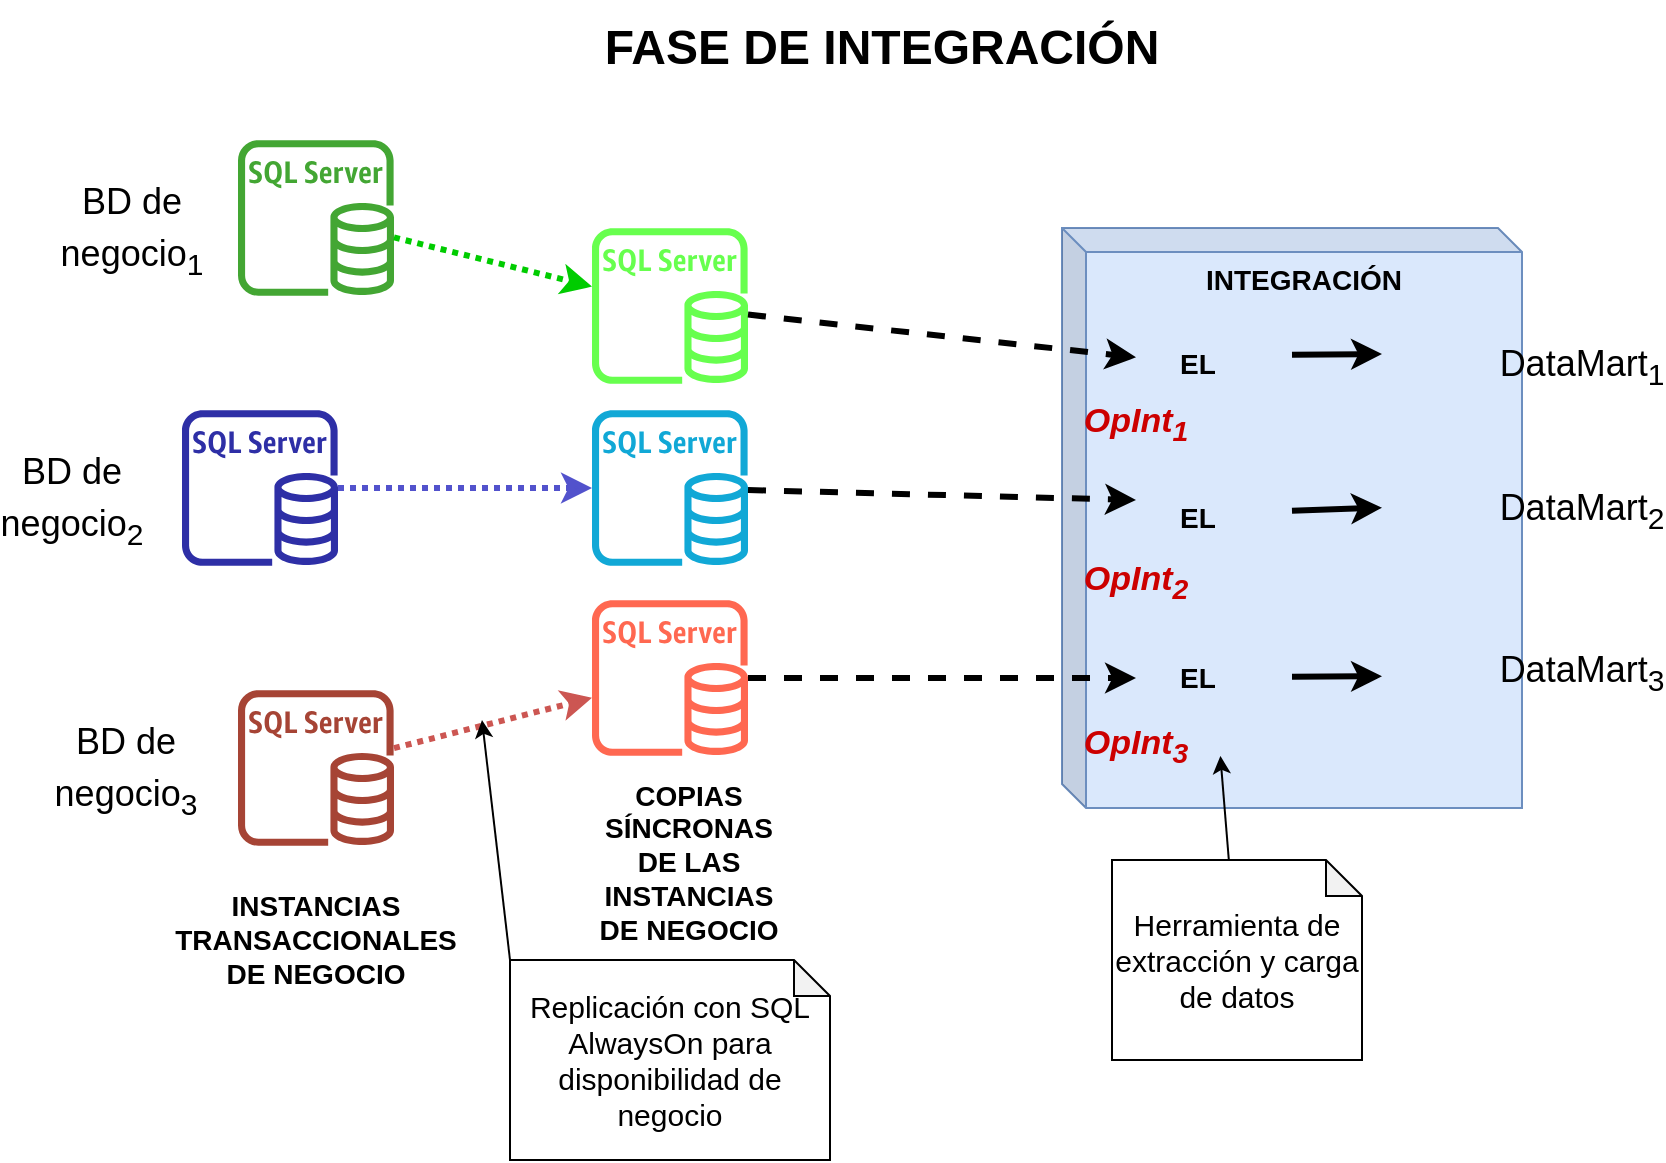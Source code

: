 <mxfile version="12.6.2" type="github"><diagram id="zAjmlugo1MvI0f-fDMH5" name="Page-1"><mxGraphModel dx="806" dy="695" grid="1" gridSize="10" guides="1" tooltips="1" connect="1" arrows="1" fold="1" page="1" pageScale="1" pageWidth="1169" pageHeight="827" math="0" shadow="0"><root><mxCell id="0"/><mxCell id="1" parent="0"/><mxCell id="2" value="&lt;div&gt;&lt;font size=&quot;1&quot;&gt;&lt;b style=&quot;font-size: 14px&quot;&gt;INTEGRACIÓN&lt;/b&gt;&lt;/font&gt;&lt;/div&gt;&lt;div&gt;&lt;br&gt;&lt;/div&gt;&lt;div&gt;&lt;br&gt;&lt;/div&gt;&lt;div&gt;&lt;br&gt;&lt;/div&gt;&lt;div&gt;&lt;br&gt;&lt;/div&gt;&lt;div&gt;&lt;br&gt;&lt;/div&gt;&lt;div&gt;&lt;br&gt;&lt;/div&gt;&lt;div&gt;&lt;br&gt;&lt;/div&gt;&lt;div&gt;&lt;br&gt;&lt;/div&gt;&lt;div&gt;&lt;br&gt;&lt;/div&gt;&lt;div&gt;&lt;br&gt;&lt;/div&gt;&lt;div&gt;&lt;br&gt;&lt;/div&gt;&lt;div&gt;&lt;br&gt;&lt;/div&gt;&lt;div&gt;&lt;br&gt;&lt;/div&gt;&lt;div&gt;&lt;br&gt;&lt;/div&gt;&lt;div&gt;&lt;br&gt;&lt;/div&gt;&lt;div&gt;&lt;br&gt;&lt;/div&gt;" style="shape=cube;whiteSpace=wrap;html=1;boundedLbl=1;backgroundOutline=1;darkOpacity=0.05;darkOpacity2=0.1;fontSize=13;fillColor=#dae8fc;strokeColor=#6c8ebf;size=12;" parent="1" vertex="1"><mxGeometry x="550" y="174" width="230" height="290" as="geometry"/></mxCell><mxCell id="3" value="" style="outlineConnect=0;fontColor=#232F3E;gradientColor=none;fillColor=#2E2FA6;strokeColor=none;dashed=0;verticalLabelPosition=bottom;verticalAlign=top;align=center;html=1;fontSize=12;fontStyle=0;aspect=fixed;pointerEvents=1;shape=mxgraph.aws4.rds_sql_server_instance;" parent="1" vertex="1"><mxGeometry x="110" y="265" width="78" height="78" as="geometry"/></mxCell><mxCell id="4" value="" style="outlineConnect=0;fontColor=#232F3E;gradientColor=none;fillColor=#11A8D6;strokeColor=none;dashed=0;verticalLabelPosition=bottom;verticalAlign=top;align=center;html=1;fontSize=12;fontStyle=0;aspect=fixed;pointerEvents=1;shape=mxgraph.aws4.rds_sql_server_instance;" parent="1" vertex="1"><mxGeometry x="315" y="265" width="78" height="78" as="geometry"/></mxCell><mxCell id="5" value="" style="shape=image;html=1;verticalAlign=top;verticalLabelPosition=bottom;labelBackgroundColor=#ffffff;imageAspect=0;aspect=fixed;image=https://cdn3.iconfinder.com/data/icons/linecons-free-vector-icons-pack/32/data-128.png;fillColor=#CC0000;" parent="1" vertex="1"><mxGeometry x="710" y="212" width="50" height="50" as="geometry"/></mxCell><mxCell id="6" value="" style="shape=image;html=1;verticalAlign=top;verticalLabelPosition=bottom;labelBackgroundColor=#ffffff;imageAspect=0;aspect=fixed;image=https://cdn4.iconfinder.com/data/icons/LUMINIGHT/business/png/128/filter_data.png;fillColor=#CC0000;rotation=-91;" parent="1" vertex="1"><mxGeometry x="587" y="199" width="78" height="78" as="geometry"/></mxCell><mxCell id="7" value="" style="outlineConnect=0;fontColor=#232F3E;gradientColor=none;fillColor=#43A633;strokeColor=none;dashed=0;verticalLabelPosition=bottom;verticalAlign=top;align=center;html=1;fontSize=12;fontStyle=0;aspect=fixed;pointerEvents=1;shape=mxgraph.aws4.rds_sql_server_instance;" parent="1" vertex="1"><mxGeometry x="138" y="130" width="78" height="78" as="geometry"/></mxCell><mxCell id="8" value="" style="outlineConnect=0;fontColor=#232F3E;gradientColor=none;fillColor=#A64435;strokeColor=none;dashed=0;verticalLabelPosition=bottom;verticalAlign=top;align=center;html=1;fontSize=12;fontStyle=0;aspect=fixed;pointerEvents=1;shape=mxgraph.aws4.rds_sql_server_instance;" parent="1" vertex="1"><mxGeometry x="138" y="405" width="78" height="78" as="geometry"/></mxCell><mxCell id="9" value="" style="outlineConnect=0;fontColor=#232F3E;gradientColor=none;fillColor=#FF6851;strokeColor=none;dashed=0;verticalLabelPosition=bottom;verticalAlign=top;align=center;html=1;fontSize=12;fontStyle=0;aspect=fixed;pointerEvents=1;shape=mxgraph.aws4.rds_sql_server_instance;" parent="1" vertex="1"><mxGeometry x="315" y="360" width="78" height="78" as="geometry"/></mxCell><mxCell id="10" value="" style="outlineConnect=0;fontColor=#232F3E;gradientColor=none;fillColor=#67FF4E;strokeColor=none;dashed=0;verticalLabelPosition=bottom;verticalAlign=top;align=center;html=1;fontSize=12;fontStyle=0;aspect=fixed;pointerEvents=1;shape=mxgraph.aws4.rds_sql_server_instance;" parent="1" vertex="1"><mxGeometry x="315" y="174" width="78" height="78" as="geometry"/></mxCell><mxCell id="11" value="" style="endArrow=classic;html=1;strokeWidth=3;dashed=1;dashPattern=1 1;strokeColor=#00CC00;" parent="1" source="7" target="10" edge="1"><mxGeometry width="50" height="50" relative="1" as="geometry"><mxPoint x="108" y="550" as="sourcePoint"/><mxPoint x="158" y="500" as="targetPoint"/></mxGeometry></mxCell><mxCell id="12" value="&lt;div style=&quot;font-size: 14px;&quot;&gt;INSTANCIAS&lt;/div&gt;&lt;div style=&quot;font-size: 14px;&quot;&gt;TRANSACCIONALES&lt;/div&gt;&lt;div style=&quot;font-size: 14px;&quot;&gt;DE NEGOCIO&lt;br style=&quot;font-size: 14px;&quot;&gt;&lt;/div&gt;" style="text;html=1;strokeColor=none;fillColor=none;align=center;verticalAlign=middle;whiteSpace=wrap;rounded=0;fontStyle=1;fontSize=14;" parent="1" vertex="1"><mxGeometry x="157" y="520" width="40" height="20" as="geometry"/></mxCell><mxCell id="13" value="" style="endArrow=classic;html=1;strokeWidth=3;dashed=1;dashPattern=1 1;strokeColor=#5252CC;" parent="1" source="3" target="4" edge="1"><mxGeometry width="50" height="50" relative="1" as="geometry"><mxPoint x="226" y="188.695" as="sourcePoint"/><mxPoint x="325" y="213.305" as="targetPoint"/></mxGeometry></mxCell><mxCell id="14" value="" style="endArrow=classic;html=1;strokeWidth=3;dashed=1;dashPattern=1 1;strokeColor=#CC5652;" parent="1" source="8" target="9" edge="1"><mxGeometry width="50" height="50" relative="1" as="geometry"><mxPoint x="198" y="314" as="sourcePoint"/><mxPoint x="325" y="314" as="targetPoint"/></mxGeometry></mxCell><mxCell id="15" value="&lt;div style=&quot;font-size: 14px;&quot;&gt;COPIAS SÍNCRONAS DE LAS INSTANCIAS DE NEGOCIO&lt;br style=&quot;font-size: 14px;&quot;&gt;&lt;/div&gt;" style="text;html=1;strokeColor=none;fillColor=none;align=center;verticalAlign=middle;whiteSpace=wrap;rounded=0;fontStyle=1;fontSize=14;" parent="1" vertex="1"><mxGeometry x="311" y="481" width="105" height="20" as="geometry"/></mxCell><mxCell id="16" value="Replicación con SQL AlwaysOn para disponibilidad de negocio" style="shape=note;whiteSpace=wrap;html=1;backgroundOutline=1;darkOpacity=0.05;size=18;fontSize=15;" parent="1" vertex="1"><mxGeometry x="274" y="540" width="160" height="100" as="geometry"/></mxCell><mxCell id="17" value="" style="endArrow=classic;html=1;strokeColor=#000000;strokeWidth=1;fontSize=13;exitX=0;exitY=0;exitDx=0;exitDy=0;exitPerimeter=0;" parent="1" source="16" edge="1"><mxGeometry width="50" height="50" relative="1" as="geometry"><mxPoint x="110" y="710" as="sourcePoint"/><mxPoint x="260" y="420" as="targetPoint"/></mxGeometry></mxCell><mxCell id="18" value="&lt;font style=&quot;font-size: 24px&quot;&gt;FASE DE INTEGRACIÓN&lt;/font&gt;" style="text;html=1;strokeColor=none;fillColor=none;align=center;verticalAlign=middle;whiteSpace=wrap;rounded=0;fontSize=33;fontStyle=1" parent="1" vertex="1"><mxGeometry x="230" y="70" width="460" height="20" as="geometry"/></mxCell><mxCell id="19" value="" style="shape=image;html=1;verticalAlign=top;verticalLabelPosition=bottom;labelBackgroundColor=#ffffff;imageAspect=0;aspect=fixed;image=https://cdn3.iconfinder.com/data/icons/linecons-free-vector-icons-pack/32/data-128.png;fillColor=#CC0000;" parent="1" vertex="1"><mxGeometry x="710" y="288" width="50" height="50" as="geometry"/></mxCell><mxCell id="20" value="" style="shape=image;html=1;verticalAlign=top;verticalLabelPosition=bottom;labelBackgroundColor=#ffffff;imageAspect=0;aspect=fixed;image=https://cdn4.iconfinder.com/data/icons/LUMINIGHT/business/png/128/filter_data.png;fillColor=#CC0000;rotation=-91;" parent="1" vertex="1"><mxGeometry x="587" y="277" width="78" height="78" as="geometry"/></mxCell><mxCell id="21" value="" style="shape=image;html=1;verticalAlign=top;verticalLabelPosition=bottom;labelBackgroundColor=#ffffff;imageAspect=0;aspect=fixed;image=https://cdn3.iconfinder.com/data/icons/linecons-free-vector-icons-pack/32/data-128.png;fillColor=#CC0000;" parent="1" vertex="1"><mxGeometry x="710" y="373" width="50" height="50" as="geometry"/></mxCell><mxCell id="22" value="" style="shape=image;html=1;verticalAlign=top;verticalLabelPosition=bottom;labelBackgroundColor=#ffffff;imageAspect=0;aspect=fixed;image=https://cdn4.iconfinder.com/data/icons/LUMINIGHT/business/png/128/filter_data.png;fillColor=#CC0000;rotation=-91;" parent="1" vertex="1"><mxGeometry x="587" y="360" width="78" height="78" as="geometry"/></mxCell><mxCell id="23" value="" style="endArrow=classic;html=1;strokeWidth=3;dashed=1;strokeColor=#000000;entryX=0.5;entryY=0;entryDx=0;entryDy=0;" parent="1" source="10" target="6" edge="1"><mxGeometry width="50" height="50" relative="1" as="geometry"><mxPoint x="480" y="160" as="sourcePoint"/><mxPoint x="520" y="260" as="targetPoint"/></mxGeometry></mxCell><mxCell id="24" value="" style="endArrow=classic;html=1;strokeWidth=3;dashed=1;strokeColor=#000000;" parent="1" source="4" edge="1"><mxGeometry width="50" height="50" relative="1" as="geometry"><mxPoint x="393" y="300.298" as="sourcePoint"/><mxPoint x="587" y="310" as="targetPoint"/></mxGeometry></mxCell><mxCell id="25" value="" style="endArrow=classic;html=1;strokeWidth=3;dashed=1;strokeColor=#000000;" parent="1" source="9" target="22" edge="1"><mxGeometry width="50" height="50" relative="1" as="geometry"><mxPoint x="413" y="237.298" as="sourcePoint"/><mxPoint x="607.006" y="258.681" as="targetPoint"/></mxGeometry></mxCell><mxCell id="26" value="&lt;font style=&quot;font-size: 18px&quot;&gt;DataMart&lt;sub&gt;1&lt;/sub&gt;&lt;/font&gt;" style="text;html=1;strokeColor=none;fillColor=none;align=center;verticalAlign=middle;whiteSpace=wrap;rounded=0;fontSize=21;" parent="1" vertex="1"><mxGeometry x="790" y="232" width="40" height="20" as="geometry"/></mxCell><mxCell id="27" value="&lt;font style=&quot;font-size: 18px&quot;&gt;DataMart&lt;sub&gt;2&lt;/sub&gt;&lt;/font&gt;" style="text;html=1;strokeColor=none;fillColor=none;align=center;verticalAlign=middle;whiteSpace=wrap;rounded=0;fontSize=21;" parent="1" vertex="1"><mxGeometry x="790" y="304" width="40" height="20" as="geometry"/></mxCell><mxCell id="28" value="&lt;font style=&quot;font-size: 18px&quot;&gt;DataMart&lt;sub&gt;3&lt;/sub&gt;&lt;/font&gt;" style="text;html=1;strokeColor=none;fillColor=none;align=center;verticalAlign=middle;whiteSpace=wrap;rounded=0;fontSize=21;" parent="1" vertex="1"><mxGeometry x="790" y="385" width="40" height="20" as="geometry"/></mxCell><mxCell id="29" value="Herramienta de extracción y carga de datos" style="shape=note;whiteSpace=wrap;html=1;backgroundOutline=1;darkOpacity=0.05;size=18;fontSize=15;" parent="1" vertex="1"><mxGeometry x="575" y="490" width="125" height="100" as="geometry"/></mxCell><mxCell id="30" value="" style="endArrow=classic;html=1;strokeColor=#000000;strokeWidth=1;fontSize=13;" parent="1" source="29" target="22" edge="1"><mxGeometry width="50" height="50" relative="1" as="geometry"><mxPoint x="284" y="550" as="sourcePoint"/><mxPoint x="270" y="430" as="targetPoint"/></mxGeometry></mxCell><mxCell id="31" value="&lt;font style=&quot;font-size: 18px&quot;&gt;BD de negocio&lt;sub&gt;1&lt;/sub&gt;&lt;/font&gt;" style="text;html=1;strokeColor=none;fillColor=none;align=center;verticalAlign=middle;whiteSpace=wrap;rounded=0;fontSize=21;" parent="1" vertex="1"><mxGeometry x="50" y="164" width="70" height="20" as="geometry"/></mxCell><mxCell id="32" value="&lt;font style=&quot;font-size: 18px&quot;&gt;BD de negocio&lt;sub&gt;2&lt;/sub&gt;&lt;/font&gt;" style="text;html=1;strokeColor=none;fillColor=none;align=center;verticalAlign=middle;whiteSpace=wrap;rounded=0;fontSize=21;" parent="1" vertex="1"><mxGeometry x="20" y="299" width="70" height="20" as="geometry"/></mxCell><mxCell id="33" value="&lt;font style=&quot;font-size: 18px&quot;&gt;BD de negocio&lt;sub&gt;3&lt;/sub&gt;&lt;/font&gt;" style="text;html=1;strokeColor=none;fillColor=none;align=center;verticalAlign=middle;whiteSpace=wrap;rounded=0;fontSize=21;" parent="1" vertex="1"><mxGeometry x="47" y="434" width="70" height="20" as="geometry"/></mxCell><mxCell id="34" value="" style="endArrow=classic;html=1;strokeColor=#000000;strokeWidth=3;fontSize=14;entryX=0;entryY=0.5;entryDx=0;entryDy=0;exitX=0.5;exitY=1;exitDx=0;exitDy=0;" parent="1" source="6" target="5" edge="1"><mxGeometry width="50" height="50" relative="1" as="geometry"><mxPoint x="10" y="710" as="sourcePoint"/><mxPoint x="60" y="660" as="targetPoint"/></mxGeometry></mxCell><mxCell id="35" value="" style="endArrow=classic;html=1;strokeColor=#000000;strokeWidth=3;fontSize=14;exitX=0.5;exitY=1;exitDx=0;exitDy=0;" parent="1" source="20" target="19" edge="1"><mxGeometry width="50" height="50" relative="1" as="geometry"><mxPoint x="674.994" y="247.319" as="sourcePoint"/><mxPoint x="720" y="247" as="targetPoint"/></mxGeometry></mxCell><mxCell id="36" value="" style="endArrow=classic;html=1;strokeColor=#000000;strokeWidth=3;fontSize=14;exitX=0.5;exitY=1;exitDx=0;exitDy=0;" parent="1" source="22" target="21" edge="1"><mxGeometry width="50" height="50" relative="1" as="geometry"><mxPoint x="684.994" y="257.319" as="sourcePoint"/><mxPoint x="730" y="257" as="targetPoint"/></mxGeometry></mxCell><mxCell id="3oA4rpIh8cib0FAg7VOo-36" value="&lt;font style=&quot;font-size: 14px&quot;&gt;&lt;b&gt;EL&lt;/b&gt;&lt;/font&gt;" style="text;html=1;strokeColor=none;fillColor=none;align=center;verticalAlign=middle;whiteSpace=wrap;rounded=0;" parent="1" vertex="1"><mxGeometry x="597.5" y="232" width="40" height="20" as="geometry"/></mxCell><mxCell id="3oA4rpIh8cib0FAg7VOo-37" value="&lt;font style=&quot;font-size: 14px&quot;&gt;&lt;b&gt;EL&lt;/b&gt;&lt;/font&gt;" style="text;html=1;strokeColor=none;fillColor=none;align=center;verticalAlign=middle;whiteSpace=wrap;rounded=0;" parent="1" vertex="1"><mxGeometry x="597.5" y="309" width="40" height="20" as="geometry"/></mxCell><mxCell id="3oA4rpIh8cib0FAg7VOo-38" value="&lt;font style=&quot;font-size: 14px&quot;&gt;&lt;b&gt;EL&lt;/b&gt;&lt;/font&gt;" style="text;html=1;strokeColor=none;fillColor=none;align=center;verticalAlign=middle;whiteSpace=wrap;rounded=0;" parent="1" vertex="1"><mxGeometry x="597.5" y="389" width="40" height="20" as="geometry"/></mxCell><mxCell id="HWWWMecNDpUne8MwPo2u-40" value="&lt;font size=&quot;1&quot; color=&quot;#CC0000&quot;&gt;&lt;i style=&quot;font-size: 17px&quot;&gt;OpInt&lt;sub&gt;1&lt;/sub&gt;&lt;/i&gt;&lt;/font&gt;" style="text;html=1;strokeColor=none;fillColor=none;align=center;verticalAlign=middle;whiteSpace=wrap;rounded=0;fontSize=14;fontStyle=1" parent="1" vertex="1"><mxGeometry x="476" y="262" width="222" height="20" as="geometry"/></mxCell><mxCell id="HWWWMecNDpUne8MwPo2u-41" value="&lt;font size=&quot;1&quot; color=&quot;#CC0000&quot;&gt;&lt;i style=&quot;font-size: 17px&quot;&gt;OpInt&lt;sub&gt;2&lt;/sub&gt;&lt;/i&gt;&lt;/font&gt;" style="text;html=1;strokeColor=none;fillColor=none;align=center;verticalAlign=middle;whiteSpace=wrap;rounded=0;fontSize=14;fontStyle=1" parent="1" vertex="1"><mxGeometry x="476" y="340.5" width="222" height="20" as="geometry"/></mxCell><mxCell id="HWWWMecNDpUne8MwPo2u-42" value="&lt;font size=&quot;1&quot; color=&quot;#CC0000&quot;&gt;&lt;i style=&quot;font-size: 17px&quot;&gt;OpInt&lt;sub&gt;3&lt;/sub&gt;&lt;/i&gt;&lt;/font&gt;" style="text;html=1;strokeColor=none;fillColor=none;align=center;verticalAlign=middle;whiteSpace=wrap;rounded=0;fontSize=14;fontStyle=1" parent="1" vertex="1"><mxGeometry x="476" y="423" width="222" height="20" as="geometry"/></mxCell></root></mxGraphModel></diagram></mxfile>